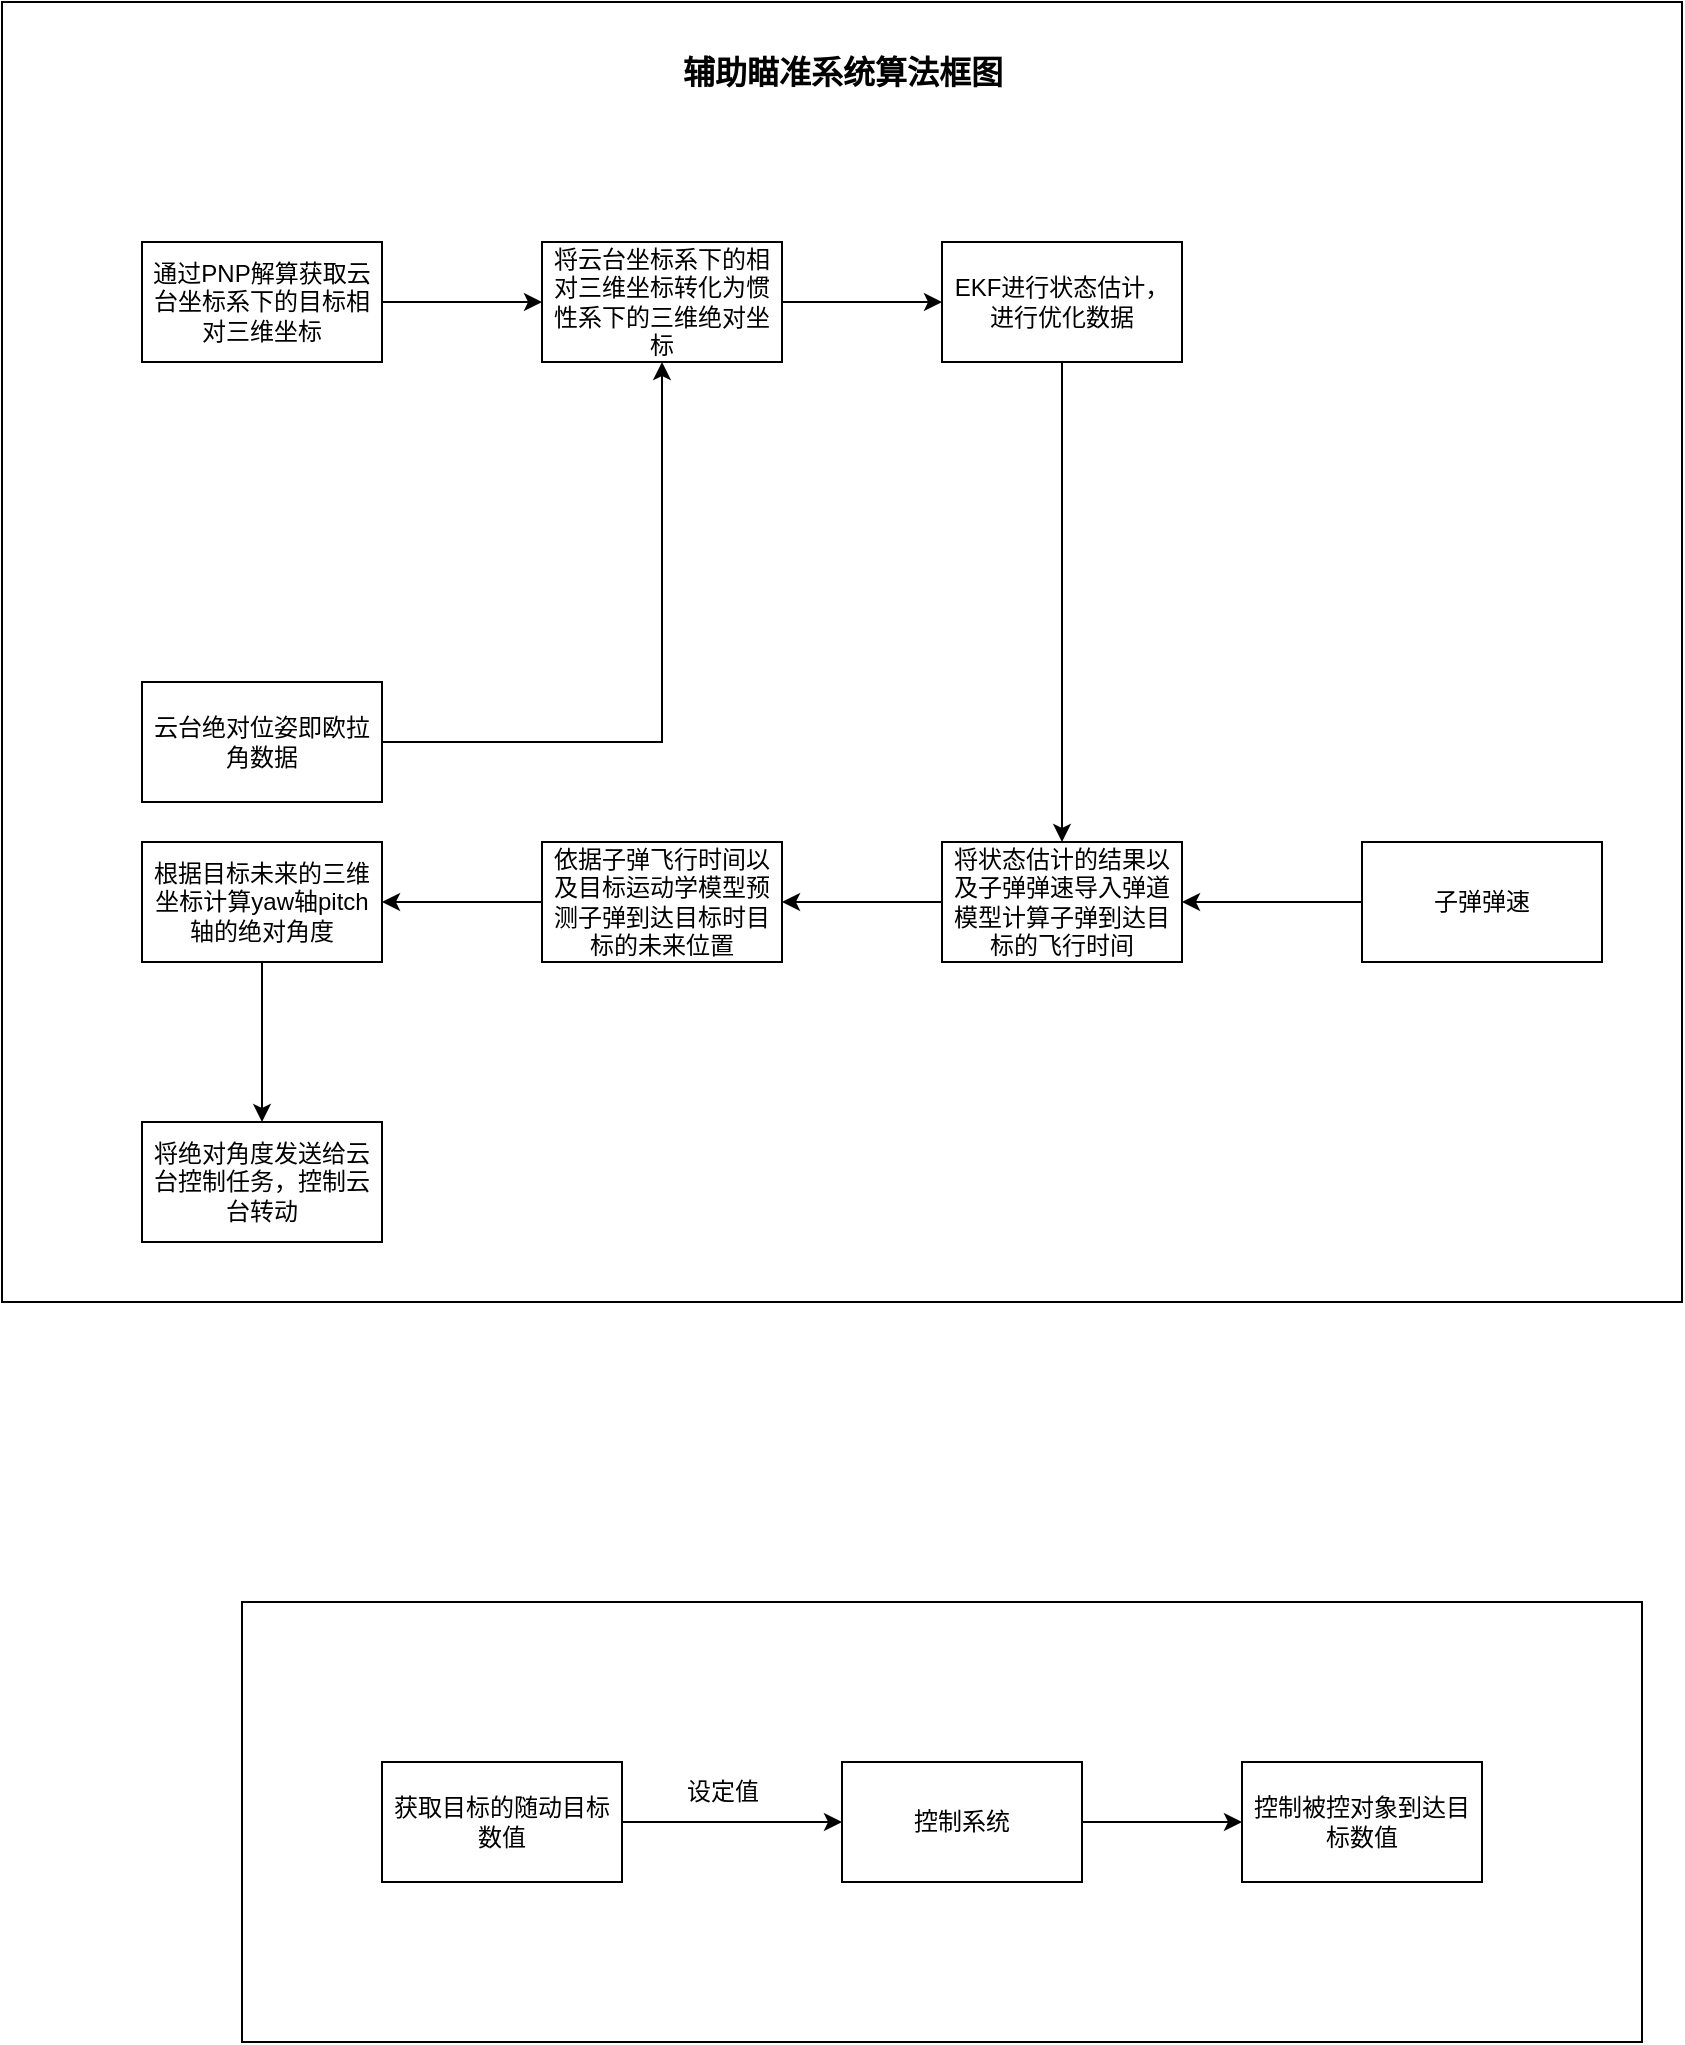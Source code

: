 <mxfile version="21.3.7" type="device">
  <diagram name="Page-1" id="fD6BcU1PXyFt2JFFuI02">
    <mxGraphModel dx="2284" dy="851" grid="1" gridSize="10" guides="1" tooltips="1" connect="1" arrows="1" fold="1" page="1" pageScale="1" pageWidth="850" pageHeight="1100" math="0" shadow="0">
      <root>
        <mxCell id="0" />
        <mxCell id="1" parent="0" />
        <mxCell id="X5jq-bh9dkmt-k5RSqyG-44" value="" style="rounded=0;whiteSpace=wrap;html=1;" vertex="1" parent="1">
          <mxGeometry x="100" y="860" width="700" height="220" as="geometry" />
        </mxCell>
        <mxCell id="X5jq-bh9dkmt-k5RSqyG-28" value="" style="rounded=0;whiteSpace=wrap;html=1;" vertex="1" parent="1">
          <mxGeometry x="-20" y="60" width="840" height="650" as="geometry" />
        </mxCell>
        <mxCell id="X5jq-bh9dkmt-k5RSqyG-5" value="" style="edgeStyle=orthogonalEdgeStyle;rounded=0;orthogonalLoop=1;jettySize=auto;html=1;" edge="1" parent="1" source="X5jq-bh9dkmt-k5RSqyG-2" target="X5jq-bh9dkmt-k5RSqyG-4">
          <mxGeometry relative="1" as="geometry" />
        </mxCell>
        <mxCell id="X5jq-bh9dkmt-k5RSqyG-2" value="通过PNP解算获取云台坐标系下的目标相对三维坐标" style="rounded=0;whiteSpace=wrap;html=1;" vertex="1" parent="1">
          <mxGeometry x="50" y="180" width="120" height="60" as="geometry" />
        </mxCell>
        <mxCell id="X5jq-bh9dkmt-k5RSqyG-7" value="" style="edgeStyle=orthogonalEdgeStyle;rounded=0;orthogonalLoop=1;jettySize=auto;html=1;" edge="1" parent="1" source="X5jq-bh9dkmt-k5RSqyG-4" target="X5jq-bh9dkmt-k5RSqyG-6">
          <mxGeometry relative="1" as="geometry" />
        </mxCell>
        <mxCell id="X5jq-bh9dkmt-k5RSqyG-4" value="将云台坐标系下的相对三维坐标转化为惯性系下的三维绝对坐标" style="whiteSpace=wrap;html=1;rounded=0;" vertex="1" parent="1">
          <mxGeometry x="250" y="180" width="120" height="60" as="geometry" />
        </mxCell>
        <mxCell id="X5jq-bh9dkmt-k5RSqyG-15" style="edgeStyle=orthogonalEdgeStyle;rounded=0;orthogonalLoop=1;jettySize=auto;html=1;entryX=0.5;entryY=0;entryDx=0;entryDy=0;" edge="1" parent="1" source="X5jq-bh9dkmt-k5RSqyG-6" target="X5jq-bh9dkmt-k5RSqyG-14">
          <mxGeometry relative="1" as="geometry" />
        </mxCell>
        <mxCell id="X5jq-bh9dkmt-k5RSqyG-6" value="EKF进行状态估计，进行优化数据" style="whiteSpace=wrap;html=1;rounded=0;" vertex="1" parent="1">
          <mxGeometry x="450" y="180" width="120" height="60" as="geometry" />
        </mxCell>
        <mxCell id="X5jq-bh9dkmt-k5RSqyG-16" style="edgeStyle=orthogonalEdgeStyle;rounded=0;orthogonalLoop=1;jettySize=auto;html=1;entryX=1;entryY=0.5;entryDx=0;entryDy=0;" edge="1" parent="1" source="X5jq-bh9dkmt-k5RSqyG-12" target="X5jq-bh9dkmt-k5RSqyG-14">
          <mxGeometry relative="1" as="geometry" />
        </mxCell>
        <mxCell id="X5jq-bh9dkmt-k5RSqyG-12" value="子弹弹速" style="whiteSpace=wrap;html=1;" vertex="1" parent="1">
          <mxGeometry x="660" y="480" width="120" height="60" as="geometry" />
        </mxCell>
        <mxCell id="X5jq-bh9dkmt-k5RSqyG-18" value="" style="edgeStyle=orthogonalEdgeStyle;rounded=0;orthogonalLoop=1;jettySize=auto;html=1;" edge="1" parent="1" source="X5jq-bh9dkmt-k5RSqyG-14" target="X5jq-bh9dkmt-k5RSqyG-17">
          <mxGeometry relative="1" as="geometry" />
        </mxCell>
        <mxCell id="X5jq-bh9dkmt-k5RSqyG-14" value="将状态估计的结果以及子弹弹速导入弹道模型计算子弹到达目标的飞行时间" style="whiteSpace=wrap;html=1;" vertex="1" parent="1">
          <mxGeometry x="450" y="480" width="120" height="60" as="geometry" />
        </mxCell>
        <mxCell id="X5jq-bh9dkmt-k5RSqyG-20" value="" style="edgeStyle=orthogonalEdgeStyle;rounded=0;orthogonalLoop=1;jettySize=auto;html=1;" edge="1" parent="1" source="X5jq-bh9dkmt-k5RSqyG-17" target="X5jq-bh9dkmt-k5RSqyG-19">
          <mxGeometry relative="1" as="geometry" />
        </mxCell>
        <mxCell id="X5jq-bh9dkmt-k5RSqyG-17" value="依据子弹飞行时间以及目标运动学模型预测子弹到达目标时目标的未来位置" style="whiteSpace=wrap;html=1;" vertex="1" parent="1">
          <mxGeometry x="250" y="480" width="120" height="60" as="geometry" />
        </mxCell>
        <mxCell id="X5jq-bh9dkmt-k5RSqyG-22" value="" style="edgeStyle=orthogonalEdgeStyle;rounded=0;orthogonalLoop=1;jettySize=auto;html=1;" edge="1" parent="1" source="X5jq-bh9dkmt-k5RSqyG-19" target="X5jq-bh9dkmt-k5RSqyG-21">
          <mxGeometry relative="1" as="geometry" />
        </mxCell>
        <mxCell id="X5jq-bh9dkmt-k5RSqyG-19" value="根据目标未来的三维坐标计算yaw轴pitch轴的绝对角度" style="whiteSpace=wrap;html=1;" vertex="1" parent="1">
          <mxGeometry x="50" y="480" width="120" height="60" as="geometry" />
        </mxCell>
        <mxCell id="X5jq-bh9dkmt-k5RSqyG-21" value="将绝对角度发送给云台控制任务，控制云台转动" style="whiteSpace=wrap;html=1;" vertex="1" parent="1">
          <mxGeometry x="50" y="620" width="120" height="60" as="geometry" />
        </mxCell>
        <mxCell id="X5jq-bh9dkmt-k5RSqyG-25" value="&lt;font style=&quot;font-size: 16px;&quot;&gt;&lt;b&gt;辅助瞄准系统算法框图&lt;/b&gt;&lt;/font&gt;" style="text;html=1;align=center;verticalAlign=middle;resizable=0;points=[];autosize=1;strokeColor=none;fillColor=none;strokeWidth=3;" vertex="1" parent="1">
          <mxGeometry x="310" y="80" width="180" height="30" as="geometry" />
        </mxCell>
        <mxCell id="X5jq-bh9dkmt-k5RSqyG-27" style="edgeStyle=orthogonalEdgeStyle;rounded=0;orthogonalLoop=1;jettySize=auto;html=1;entryX=0.5;entryY=1;entryDx=0;entryDy=0;" edge="1" parent="1" source="X5jq-bh9dkmt-k5RSqyG-26" target="X5jq-bh9dkmt-k5RSqyG-4">
          <mxGeometry relative="1" as="geometry" />
        </mxCell>
        <mxCell id="X5jq-bh9dkmt-k5RSqyG-26" value="云台绝对位姿即欧拉角数据" style="rounded=0;whiteSpace=wrap;html=1;" vertex="1" parent="1">
          <mxGeometry x="50" y="400" width="120" height="60" as="geometry" />
        </mxCell>
        <mxCell id="X5jq-bh9dkmt-k5RSqyG-40" value="" style="edgeStyle=orthogonalEdgeStyle;rounded=0;orthogonalLoop=1;jettySize=auto;html=1;" edge="1" parent="1" source="X5jq-bh9dkmt-k5RSqyG-38" target="X5jq-bh9dkmt-k5RSqyG-39">
          <mxGeometry relative="1" as="geometry" />
        </mxCell>
        <mxCell id="X5jq-bh9dkmt-k5RSqyG-38" value="获取目标的随动目标数值" style="rounded=0;whiteSpace=wrap;html=1;" vertex="1" parent="1">
          <mxGeometry x="170" y="940" width="120" height="60" as="geometry" />
        </mxCell>
        <mxCell id="X5jq-bh9dkmt-k5RSqyG-43" value="" style="edgeStyle=orthogonalEdgeStyle;rounded=0;orthogonalLoop=1;jettySize=auto;html=1;" edge="1" parent="1" source="X5jq-bh9dkmt-k5RSqyG-39" target="X5jq-bh9dkmt-k5RSqyG-42">
          <mxGeometry relative="1" as="geometry" />
        </mxCell>
        <mxCell id="X5jq-bh9dkmt-k5RSqyG-39" value="控制系统" style="whiteSpace=wrap;html=1;rounded=0;" vertex="1" parent="1">
          <mxGeometry x="400" y="940" width="120" height="60" as="geometry" />
        </mxCell>
        <mxCell id="X5jq-bh9dkmt-k5RSqyG-41" value="设定值" style="text;html=1;align=center;verticalAlign=middle;resizable=0;points=[];autosize=1;strokeColor=none;fillColor=none;" vertex="1" parent="1">
          <mxGeometry x="310" y="940" width="60" height="30" as="geometry" />
        </mxCell>
        <mxCell id="X5jq-bh9dkmt-k5RSqyG-42" value="控制被控对象到达目标数值" style="whiteSpace=wrap;html=1;rounded=0;" vertex="1" parent="1">
          <mxGeometry x="600" y="940" width="120" height="60" as="geometry" />
        </mxCell>
      </root>
    </mxGraphModel>
  </diagram>
</mxfile>
